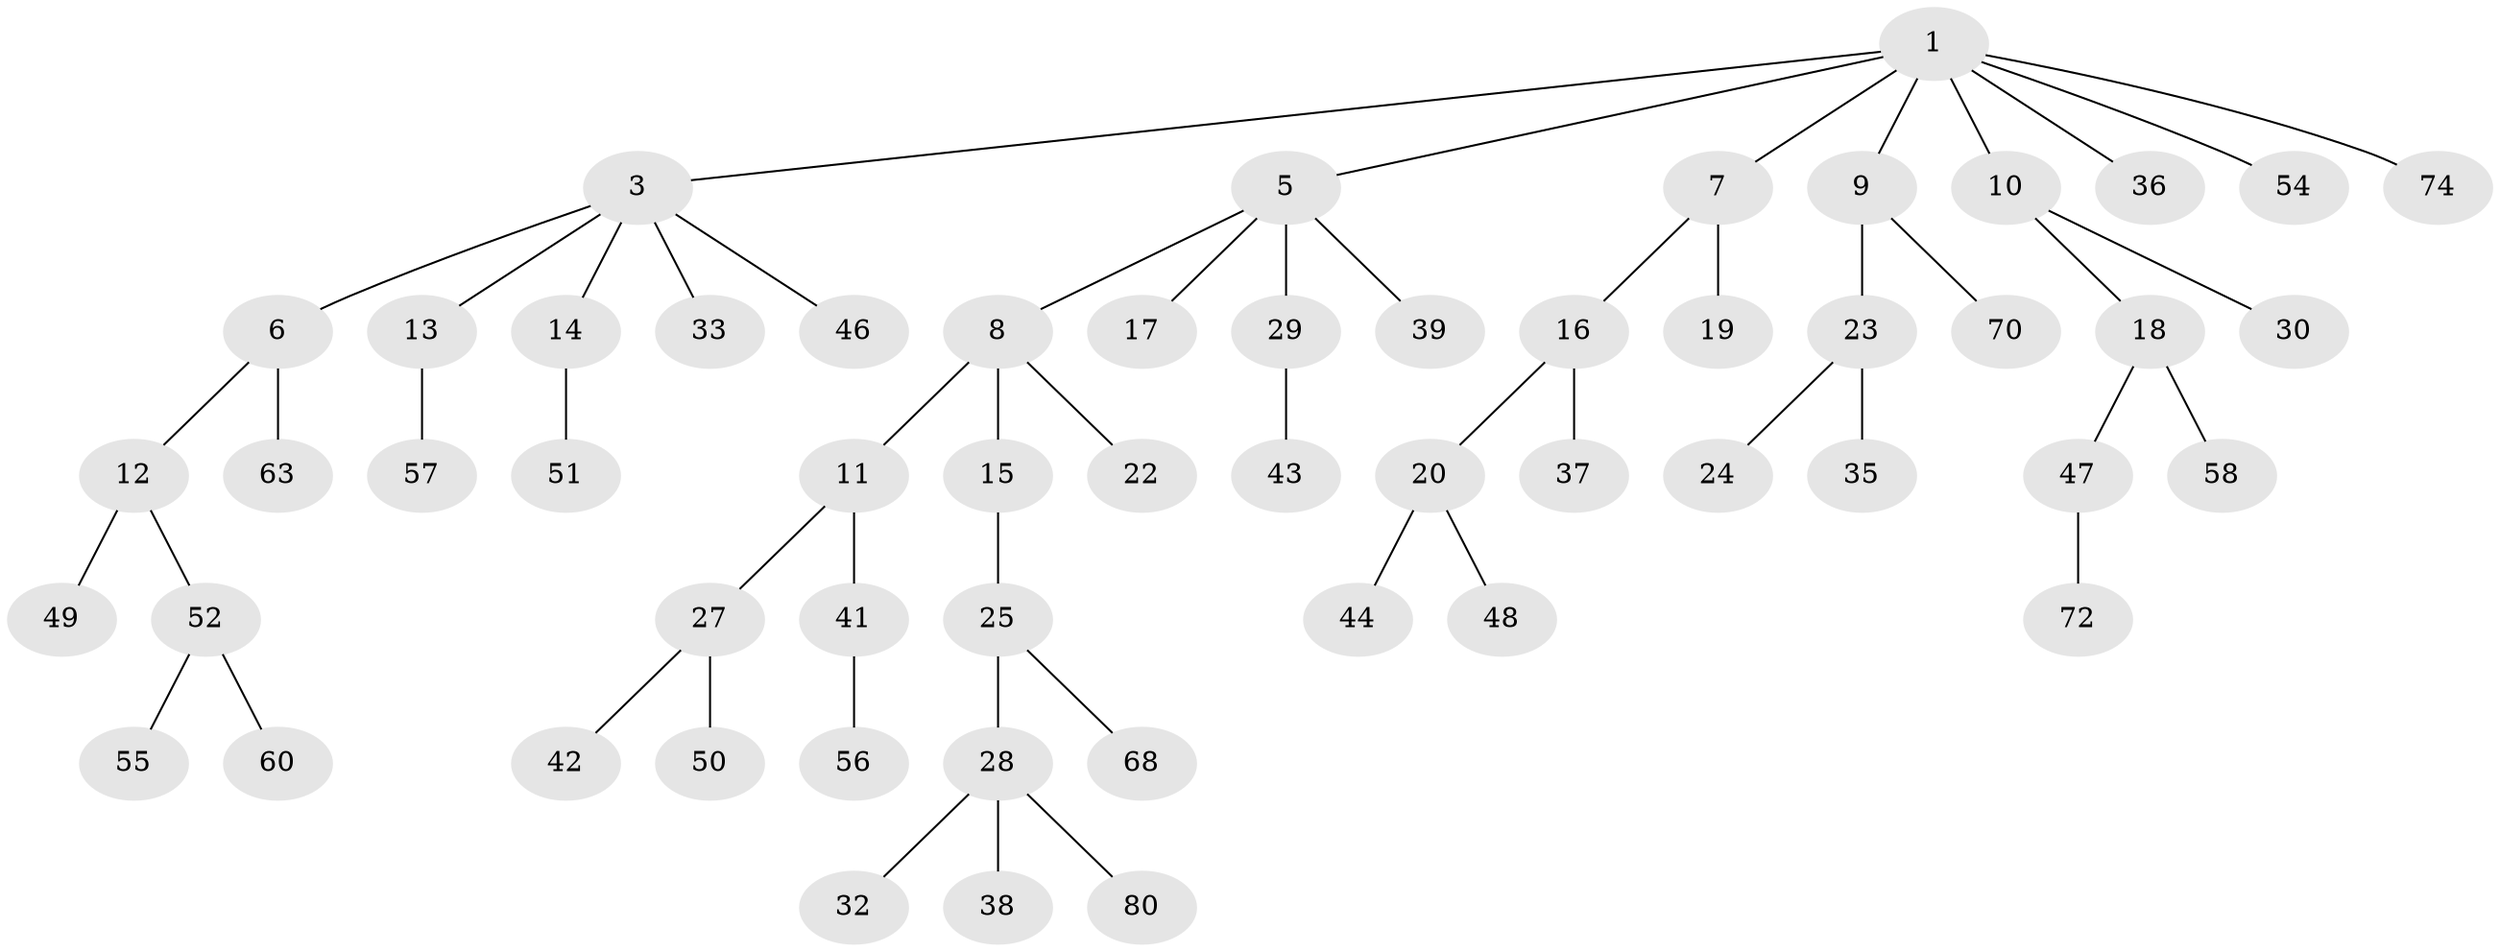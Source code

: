 // original degree distribution, {5: 0.06172839506172839, 3: 0.16049382716049382, 4: 0.07407407407407407, 2: 0.18518518518518517, 1: 0.5185185185185185}
// Generated by graph-tools (version 1.1) at 2025/19/03/04/25 18:19:21]
// undirected, 56 vertices, 55 edges
graph export_dot {
graph [start="1"]
  node [color=gray90,style=filled];
  1 [super="+2"];
  3 [super="+4"];
  5;
  6;
  7;
  8;
  9;
  10;
  11 [super="+26"];
  12;
  13;
  14 [super="+75"];
  15 [super="+40+53"];
  16 [super="+21"];
  17;
  18 [super="+34"];
  19 [super="+65"];
  20 [super="+31"];
  22;
  23 [super="+66+45"];
  24;
  25;
  27;
  28;
  29;
  30;
  32;
  33;
  35;
  36 [super="+62"];
  37;
  38;
  39;
  41;
  42 [super="+69"];
  43 [super="+78"];
  44;
  46;
  47;
  48;
  49;
  50;
  51;
  52;
  54;
  55;
  56 [super="+64+59"];
  57 [super="+76"];
  58;
  60 [super="+71"];
  63;
  68;
  70;
  72;
  74;
  80;
  1 -- 5;
  1 -- 9;
  1 -- 10;
  1 -- 54;
  1 -- 3;
  1 -- 36;
  1 -- 7;
  1 -- 74;
  3 -- 13;
  3 -- 14;
  3 -- 33;
  3 -- 46;
  3 -- 6;
  5 -- 8;
  5 -- 17;
  5 -- 29;
  5 -- 39;
  6 -- 12;
  6 -- 63;
  7 -- 16;
  7 -- 19;
  8 -- 11;
  8 -- 15;
  8 -- 22;
  9 -- 23;
  9 -- 70;
  10 -- 18;
  10 -- 30;
  11 -- 41;
  11 -- 27;
  12 -- 49;
  12 -- 52;
  13 -- 57;
  14 -- 51;
  15 -- 25;
  16 -- 20;
  16 -- 37;
  18 -- 47;
  18 -- 58;
  20 -- 44;
  20 -- 48;
  23 -- 24;
  23 -- 35;
  25 -- 28;
  25 -- 68;
  27 -- 42;
  27 -- 50;
  28 -- 32;
  28 -- 38;
  28 -- 80;
  29 -- 43;
  41 -- 56;
  47 -- 72;
  52 -- 55;
  52 -- 60;
}

